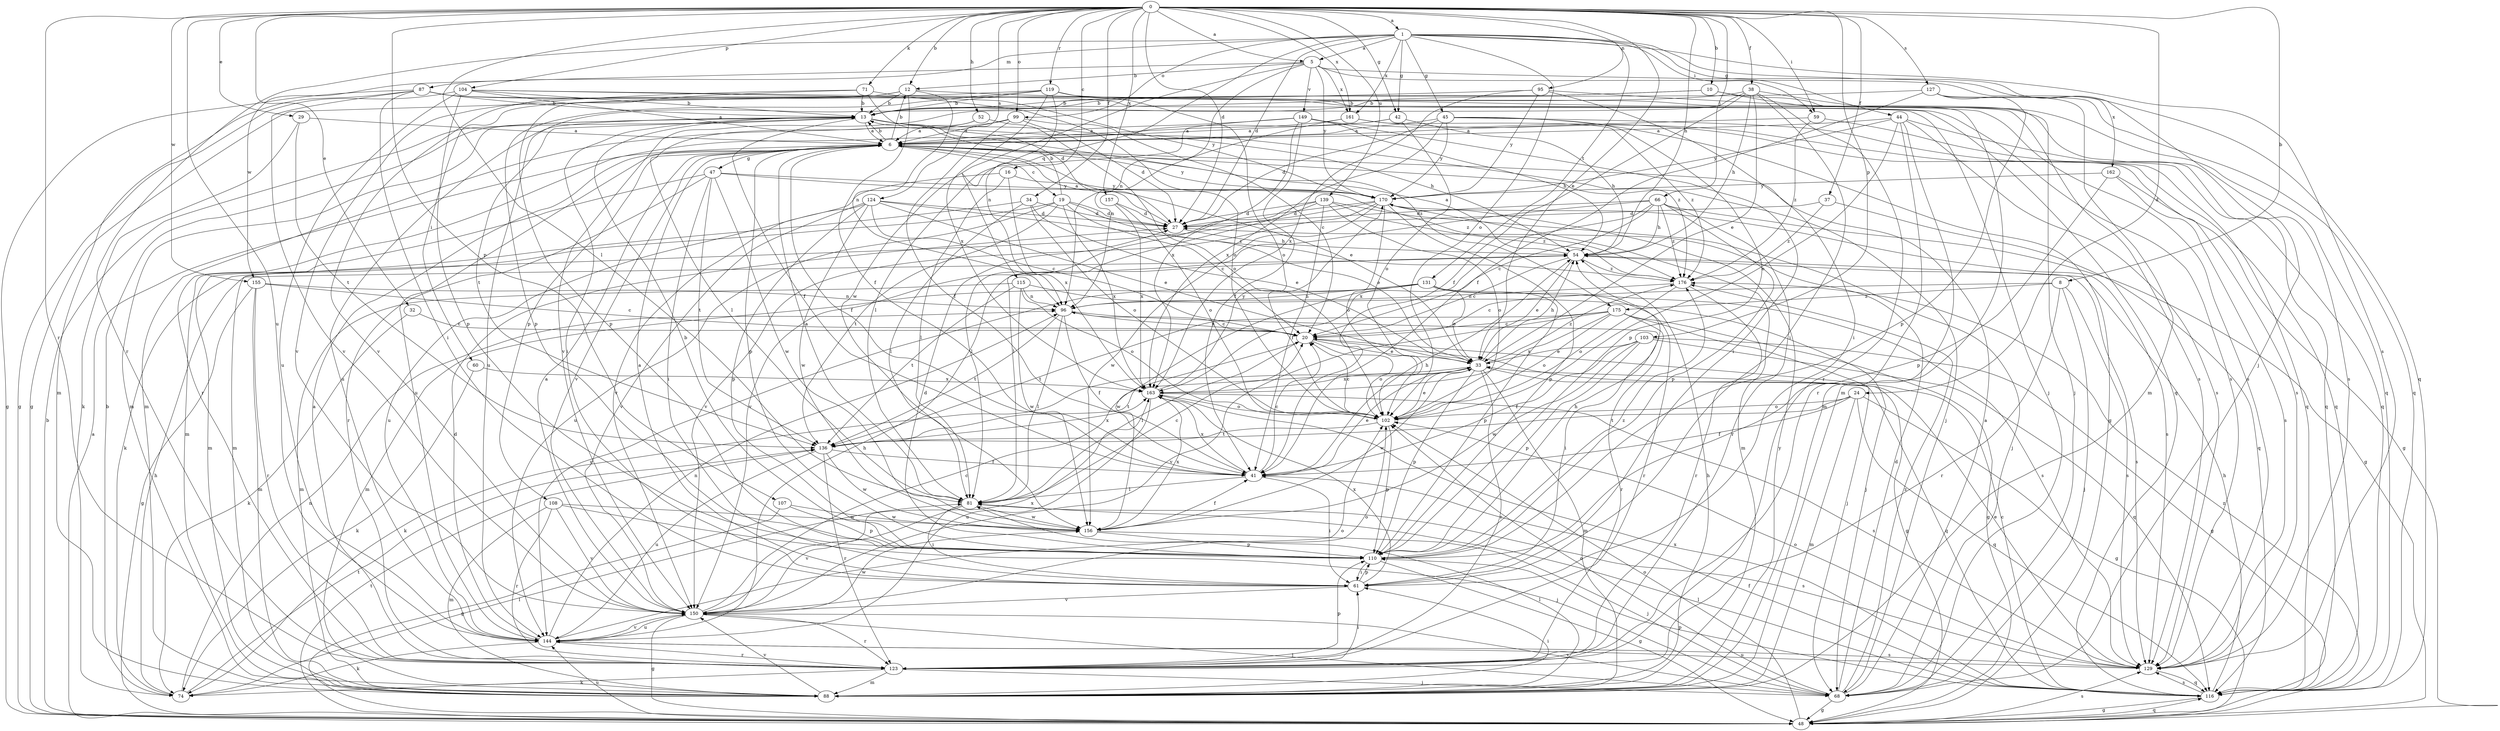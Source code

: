 strict digraph  {
0;
1;
5;
6;
8;
10;
12;
13;
16;
19;
20;
24;
27;
29;
32;
33;
34;
37;
38;
41;
42;
44;
45;
47;
48;
52;
54;
59;
60;
61;
66;
68;
71;
74;
81;
87;
88;
95;
96;
99;
102;
103;
104;
107;
108;
110;
115;
116;
119;
123;
124;
127;
129;
131;
136;
139;
144;
149;
150;
155;
156;
157;
161;
162;
163;
170;
175;
176;
0 -> 1  [label=a];
0 -> 5  [label=a];
0 -> 8  [label=b];
0 -> 10  [label=b];
0 -> 12  [label=b];
0 -> 16  [label=c];
0 -> 24  [label=d];
0 -> 27  [label=d];
0 -> 29  [label=e];
0 -> 32  [label=e];
0 -> 33  [label=e];
0 -> 34  [label=f];
0 -> 37  [label=f];
0 -> 38  [label=f];
0 -> 42  [label=g];
0 -> 52  [label=h];
0 -> 54  [label=h];
0 -> 59  [label=i];
0 -> 66  [label=j];
0 -> 71  [label=k];
0 -> 81  [label=l];
0 -> 95  [label=n];
0 -> 99  [label=o];
0 -> 103  [label=p];
0 -> 104  [label=p];
0 -> 107  [label=p];
0 -> 119  [label=r];
0 -> 123  [label=r];
0 -> 124  [label=s];
0 -> 127  [label=s];
0 -> 139  [label=u];
0 -> 144  [label=u];
0 -> 155  [label=w];
0 -> 157  [label=x];
0 -> 161  [label=x];
1 -> 5  [label=a];
1 -> 27  [label=d];
1 -> 42  [label=g];
1 -> 44  [label=g];
1 -> 45  [label=g];
1 -> 59  [label=i];
1 -> 68  [label=j];
1 -> 87  [label=m];
1 -> 99  [label=o];
1 -> 102  [label=o];
1 -> 115  [label=q];
1 -> 123  [label=r];
1 -> 129  [label=s];
1 -> 131  [label=t];
1 -> 161  [label=x];
5 -> 12  [label=b];
5 -> 96  [label=n];
5 -> 116  [label=q];
5 -> 149  [label=v];
5 -> 155  [label=w];
5 -> 156  [label=w];
5 -> 161  [label=x];
5 -> 162  [label=x];
5 -> 170  [label=y];
6 -> 12  [label=b];
6 -> 13  [label=b];
6 -> 19  [label=c];
6 -> 33  [label=e];
6 -> 41  [label=f];
6 -> 47  [label=g];
6 -> 68  [label=j];
6 -> 108  [label=p];
6 -> 110  [label=p];
6 -> 144  [label=u];
6 -> 150  [label=v];
6 -> 170  [label=y];
8 -> 20  [label=c];
8 -> 68  [label=j];
8 -> 123  [label=r];
8 -> 129  [label=s];
8 -> 175  [label=z];
10 -> 13  [label=b];
10 -> 68  [label=j];
10 -> 88  [label=m];
10 -> 144  [label=u];
12 -> 13  [label=b];
12 -> 41  [label=f];
12 -> 60  [label=i];
12 -> 96  [label=n];
12 -> 129  [label=s];
12 -> 150  [label=v];
13 -> 6  [label=a];
13 -> 41  [label=f];
13 -> 54  [label=h];
13 -> 61  [label=i];
13 -> 88  [label=m];
13 -> 136  [label=t];
13 -> 144  [label=u];
13 -> 175  [label=z];
13 -> 176  [label=z];
16 -> 81  [label=l];
16 -> 150  [label=v];
16 -> 163  [label=x];
16 -> 170  [label=y];
19 -> 13  [label=b];
19 -> 20  [label=c];
19 -> 27  [label=d];
19 -> 33  [label=e];
19 -> 88  [label=m];
19 -> 136  [label=t];
19 -> 144  [label=u];
19 -> 163  [label=x];
20 -> 33  [label=e];
20 -> 48  [label=g];
20 -> 81  [label=l];
20 -> 96  [label=n];
20 -> 102  [label=o];
24 -> 41  [label=f];
24 -> 48  [label=g];
24 -> 88  [label=m];
24 -> 102  [label=o];
24 -> 116  [label=q];
24 -> 136  [label=t];
27 -> 6  [label=a];
27 -> 54  [label=h];
29 -> 6  [label=a];
29 -> 74  [label=k];
29 -> 136  [label=t];
32 -> 20  [label=c];
32 -> 74  [label=k];
33 -> 54  [label=h];
33 -> 74  [label=k];
33 -> 88  [label=m];
33 -> 110  [label=p];
33 -> 116  [label=q];
33 -> 123  [label=r];
33 -> 136  [label=t];
33 -> 156  [label=w];
33 -> 163  [label=x];
33 -> 176  [label=z];
34 -> 27  [label=d];
34 -> 33  [label=e];
34 -> 81  [label=l];
34 -> 88  [label=m];
34 -> 102  [label=o];
37 -> 27  [label=d];
37 -> 116  [label=q];
37 -> 176  [label=z];
38 -> 13  [label=b];
38 -> 33  [label=e];
38 -> 41  [label=f];
38 -> 54  [label=h];
38 -> 61  [label=i];
38 -> 116  [label=q];
38 -> 123  [label=r];
38 -> 150  [label=v];
41 -> 20  [label=c];
41 -> 33  [label=e];
41 -> 54  [label=h];
41 -> 61  [label=i];
41 -> 81  [label=l];
41 -> 163  [label=x];
42 -> 6  [label=a];
42 -> 54  [label=h];
42 -> 102  [label=o];
42 -> 123  [label=r];
44 -> 6  [label=a];
44 -> 88  [label=m];
44 -> 102  [label=o];
44 -> 116  [label=q];
44 -> 123  [label=r];
44 -> 129  [label=s];
44 -> 170  [label=y];
45 -> 6  [label=a];
45 -> 27  [label=d];
45 -> 48  [label=g];
45 -> 110  [label=p];
45 -> 116  [label=q];
45 -> 163  [label=x];
45 -> 170  [label=y];
47 -> 61  [label=i];
47 -> 88  [label=m];
47 -> 123  [label=r];
47 -> 136  [label=t];
47 -> 156  [label=w];
47 -> 170  [label=y];
47 -> 176  [label=z];
48 -> 6  [label=a];
48 -> 13  [label=b];
48 -> 102  [label=o];
48 -> 116  [label=q];
48 -> 129  [label=s];
48 -> 136  [label=t];
48 -> 144  [label=u];
48 -> 176  [label=z];
52 -> 6  [label=a];
52 -> 81  [label=l];
52 -> 102  [label=o];
54 -> 6  [label=a];
54 -> 20  [label=c];
54 -> 33  [label=e];
54 -> 129  [label=s];
54 -> 176  [label=z];
59 -> 6  [label=a];
59 -> 116  [label=q];
59 -> 176  [label=z];
60 -> 74  [label=k];
60 -> 163  [label=x];
61 -> 6  [label=a];
61 -> 110  [label=p];
61 -> 150  [label=v];
61 -> 163  [label=x];
66 -> 20  [label=c];
66 -> 27  [label=d];
66 -> 48  [label=g];
66 -> 54  [label=h];
66 -> 81  [label=l];
66 -> 110  [label=p];
66 -> 123  [label=r];
66 -> 163  [label=x];
66 -> 176  [label=z];
68 -> 6  [label=a];
68 -> 27  [label=d];
68 -> 48  [label=g];
68 -> 102  [label=o];
68 -> 150  [label=v];
68 -> 176  [label=z];
71 -> 13  [label=b];
71 -> 27  [label=d];
71 -> 102  [label=o];
71 -> 110  [label=p];
71 -> 150  [label=v];
74 -> 13  [label=b];
74 -> 54  [label=h];
74 -> 81  [label=l];
74 -> 96  [label=n];
74 -> 136  [label=t];
81 -> 6  [label=a];
81 -> 20  [label=c];
81 -> 61  [label=i];
81 -> 129  [label=s];
81 -> 150  [label=v];
81 -> 156  [label=w];
87 -> 13  [label=b];
87 -> 48  [label=g];
87 -> 61  [label=i];
87 -> 68  [label=j];
87 -> 88  [label=m];
87 -> 129  [label=s];
87 -> 150  [label=v];
88 -> 54  [label=h];
88 -> 61  [label=i];
88 -> 81  [label=l];
88 -> 150  [label=v];
88 -> 170  [label=y];
95 -> 13  [label=b];
95 -> 61  [label=i];
95 -> 129  [label=s];
95 -> 163  [label=x];
95 -> 170  [label=y];
96 -> 20  [label=c];
96 -> 41  [label=f];
96 -> 61  [label=i];
96 -> 81  [label=l];
96 -> 136  [label=t];
99 -> 6  [label=a];
99 -> 20  [label=c];
99 -> 27  [label=d];
99 -> 41  [label=f];
99 -> 88  [label=m];
102 -> 20  [label=c];
102 -> 33  [label=e];
102 -> 110  [label=p];
102 -> 136  [label=t];
103 -> 33  [label=e];
103 -> 41  [label=f];
103 -> 48  [label=g];
103 -> 110  [label=p];
103 -> 116  [label=q];
103 -> 156  [label=w];
104 -> 6  [label=a];
104 -> 13  [label=b];
104 -> 48  [label=g];
104 -> 110  [label=p];
104 -> 116  [label=q];
104 -> 144  [label=u];
104 -> 170  [label=y];
107 -> 48  [label=g];
107 -> 110  [label=p];
107 -> 156  [label=w];
108 -> 68  [label=j];
108 -> 88  [label=m];
108 -> 123  [label=r];
108 -> 150  [label=v];
108 -> 156  [label=w];
110 -> 13  [label=b];
110 -> 27  [label=d];
110 -> 48  [label=g];
110 -> 54  [label=h];
110 -> 61  [label=i];
110 -> 176  [label=z];
115 -> 68  [label=j];
115 -> 88  [label=m];
115 -> 96  [label=n];
115 -> 102  [label=o];
115 -> 136  [label=t];
115 -> 156  [label=w];
116 -> 20  [label=c];
116 -> 41  [label=f];
116 -> 48  [label=g];
116 -> 54  [label=h];
116 -> 81  [label=l];
116 -> 110  [label=p];
116 -> 129  [label=s];
116 -> 163  [label=x];
119 -> 13  [label=b];
119 -> 48  [label=g];
119 -> 96  [label=n];
119 -> 102  [label=o];
119 -> 110  [label=p];
119 -> 129  [label=s];
119 -> 163  [label=x];
123 -> 6  [label=a];
123 -> 61  [label=i];
123 -> 68  [label=j];
123 -> 74  [label=k];
123 -> 88  [label=m];
123 -> 110  [label=p];
124 -> 20  [label=c];
124 -> 27  [label=d];
124 -> 33  [label=e];
124 -> 110  [label=p];
124 -> 144  [label=u];
124 -> 150  [label=v];
124 -> 156  [label=w];
124 -> 176  [label=z];
127 -> 13  [label=b];
127 -> 41  [label=f];
127 -> 88  [label=m];
127 -> 110  [label=p];
127 -> 116  [label=q];
129 -> 33  [label=e];
129 -> 102  [label=o];
129 -> 116  [label=q];
129 -> 144  [label=u];
131 -> 33  [label=e];
131 -> 88  [label=m];
131 -> 96  [label=n];
131 -> 110  [label=p];
131 -> 123  [label=r];
131 -> 129  [label=s];
131 -> 144  [label=u];
131 -> 156  [label=w];
136 -> 41  [label=f];
136 -> 123  [label=r];
136 -> 144  [label=u];
136 -> 156  [label=w];
136 -> 163  [label=x];
139 -> 27  [label=d];
139 -> 41  [label=f];
139 -> 68  [label=j];
139 -> 81  [label=l];
139 -> 102  [label=o];
139 -> 150  [label=v];
139 -> 176  [label=z];
144 -> 27  [label=d];
144 -> 54  [label=h];
144 -> 74  [label=k];
144 -> 96  [label=n];
144 -> 102  [label=o];
144 -> 123  [label=r];
144 -> 129  [label=s];
144 -> 150  [label=v];
149 -> 6  [label=a];
149 -> 41  [label=f];
149 -> 54  [label=h];
149 -> 61  [label=i];
149 -> 81  [label=l];
149 -> 129  [label=s];
149 -> 163  [label=x];
150 -> 6  [label=a];
150 -> 20  [label=c];
150 -> 48  [label=g];
150 -> 68  [label=j];
150 -> 102  [label=o];
150 -> 123  [label=r];
150 -> 144  [label=u];
150 -> 156  [label=w];
150 -> 163  [label=x];
155 -> 20  [label=c];
155 -> 48  [label=g];
155 -> 88  [label=m];
155 -> 96  [label=n];
155 -> 123  [label=r];
156 -> 41  [label=f];
156 -> 68  [label=j];
156 -> 110  [label=p];
156 -> 163  [label=x];
157 -> 27  [label=d];
157 -> 102  [label=o];
157 -> 163  [label=x];
161 -> 6  [label=a];
161 -> 96  [label=n];
161 -> 116  [label=q];
161 -> 176  [label=z];
162 -> 48  [label=g];
162 -> 110  [label=p];
162 -> 129  [label=s];
162 -> 170  [label=y];
163 -> 102  [label=o];
163 -> 129  [label=s];
163 -> 144  [label=u];
163 -> 170  [label=y];
170 -> 27  [label=d];
170 -> 74  [label=k];
170 -> 88  [label=m];
170 -> 102  [label=o];
170 -> 110  [label=p];
170 -> 129  [label=s];
170 -> 150  [label=v];
170 -> 156  [label=w];
175 -> 20  [label=c];
175 -> 48  [label=g];
175 -> 68  [label=j];
175 -> 102  [label=o];
175 -> 123  [label=r];
175 -> 136  [label=t];
175 -> 150  [label=v];
175 -> 163  [label=x];
176 -> 96  [label=n];
176 -> 102  [label=o];
176 -> 123  [label=r];
}
